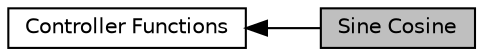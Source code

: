 digraph "Sine Cosine"
{
  edge [fontname="Helvetica",fontsize="10",labelfontname="Helvetica",labelfontsize="10"];
  node [fontname="Helvetica",fontsize="10",shape=box];
  rankdir=LR;
  Node2 [label="Controller Functions",height=0.2,width=0.4,color="black", fillcolor="white", style="filled",URL="$group__group_controller.html",tooltip=" "];
  Node1 [label="Sine Cosine",height=0.2,width=0.4,color="black", fillcolor="grey75", style="filled", fontcolor="black",tooltip=" "];
  Node2->Node1 [shape=plaintext, dir="back", style="solid"];
}
